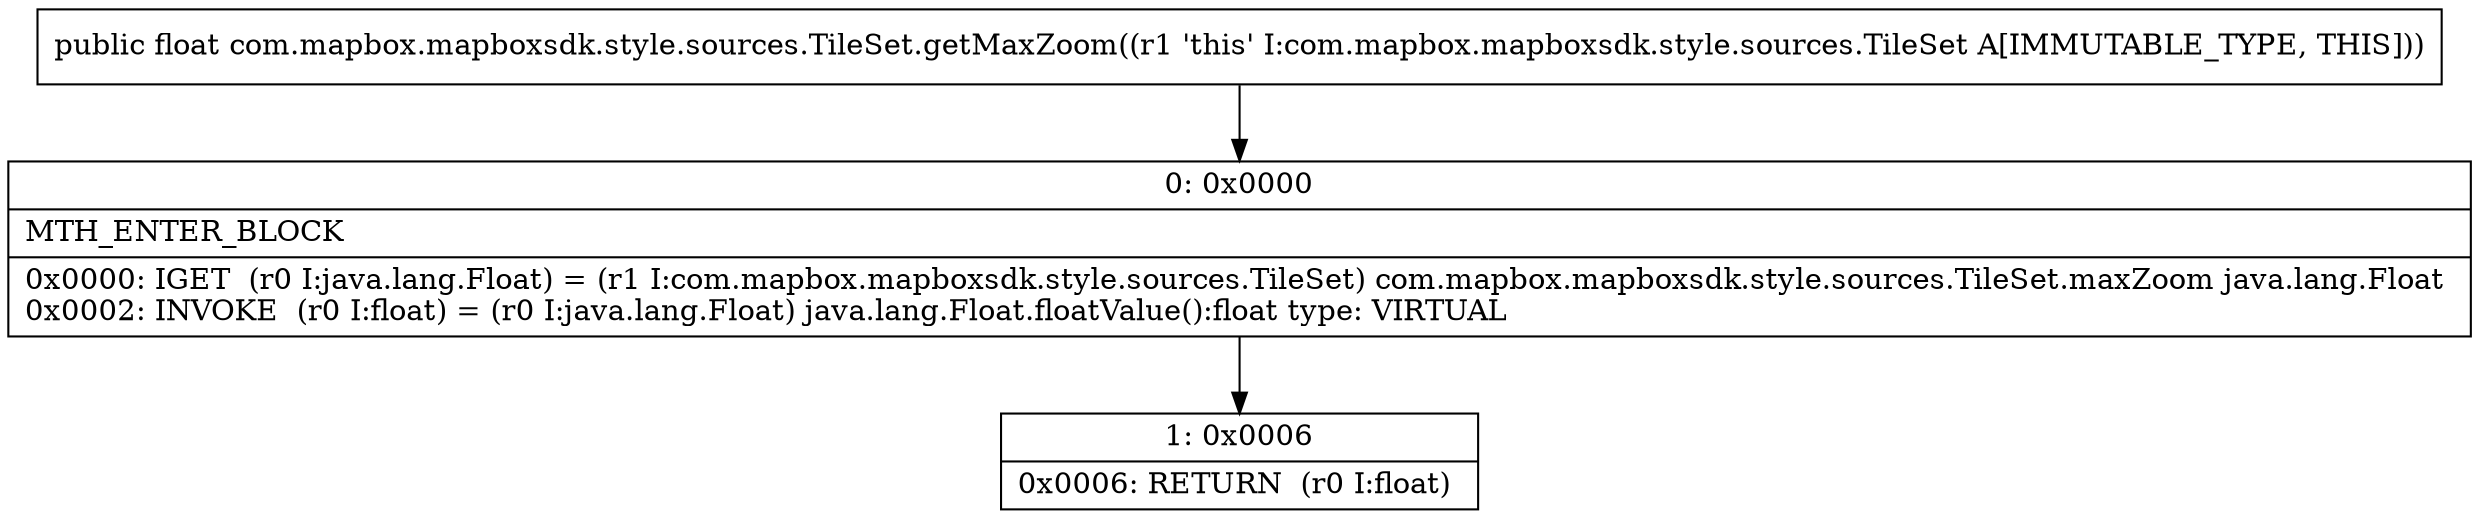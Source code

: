 digraph "CFG forcom.mapbox.mapboxsdk.style.sources.TileSet.getMaxZoom()F" {
Node_0 [shape=record,label="{0\:\ 0x0000|MTH_ENTER_BLOCK\l|0x0000: IGET  (r0 I:java.lang.Float) = (r1 I:com.mapbox.mapboxsdk.style.sources.TileSet) com.mapbox.mapboxsdk.style.sources.TileSet.maxZoom java.lang.Float \l0x0002: INVOKE  (r0 I:float) = (r0 I:java.lang.Float) java.lang.Float.floatValue():float type: VIRTUAL \l}"];
Node_1 [shape=record,label="{1\:\ 0x0006|0x0006: RETURN  (r0 I:float) \l}"];
MethodNode[shape=record,label="{public float com.mapbox.mapboxsdk.style.sources.TileSet.getMaxZoom((r1 'this' I:com.mapbox.mapboxsdk.style.sources.TileSet A[IMMUTABLE_TYPE, THIS])) }"];
MethodNode -> Node_0;
Node_0 -> Node_1;
}

